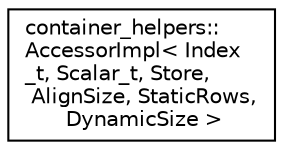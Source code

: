 digraph "Graphical Class Hierarchy"
{
  edge [fontname="Helvetica",fontsize="10",labelfontname="Helvetica",labelfontsize="10"];
  node [fontname="Helvetica",fontsize="10",shape=record];
  rankdir="LR";
  Node0 [label="container_helpers::\lAccessorImpl\< Index\l_t, Scalar_t, Store,\l AlignSize, StaticRows,\l DynamicSize \>",height=0.2,width=0.4,color="black", fillcolor="white", style="filled",URL="$classcontainer__helpers_1_1_accessor_impl_3_01_index__t_00_01_scalar__t_00_01_store_00_01_align_9944e5678cface154c3352307d6b99ec.html"];
}
